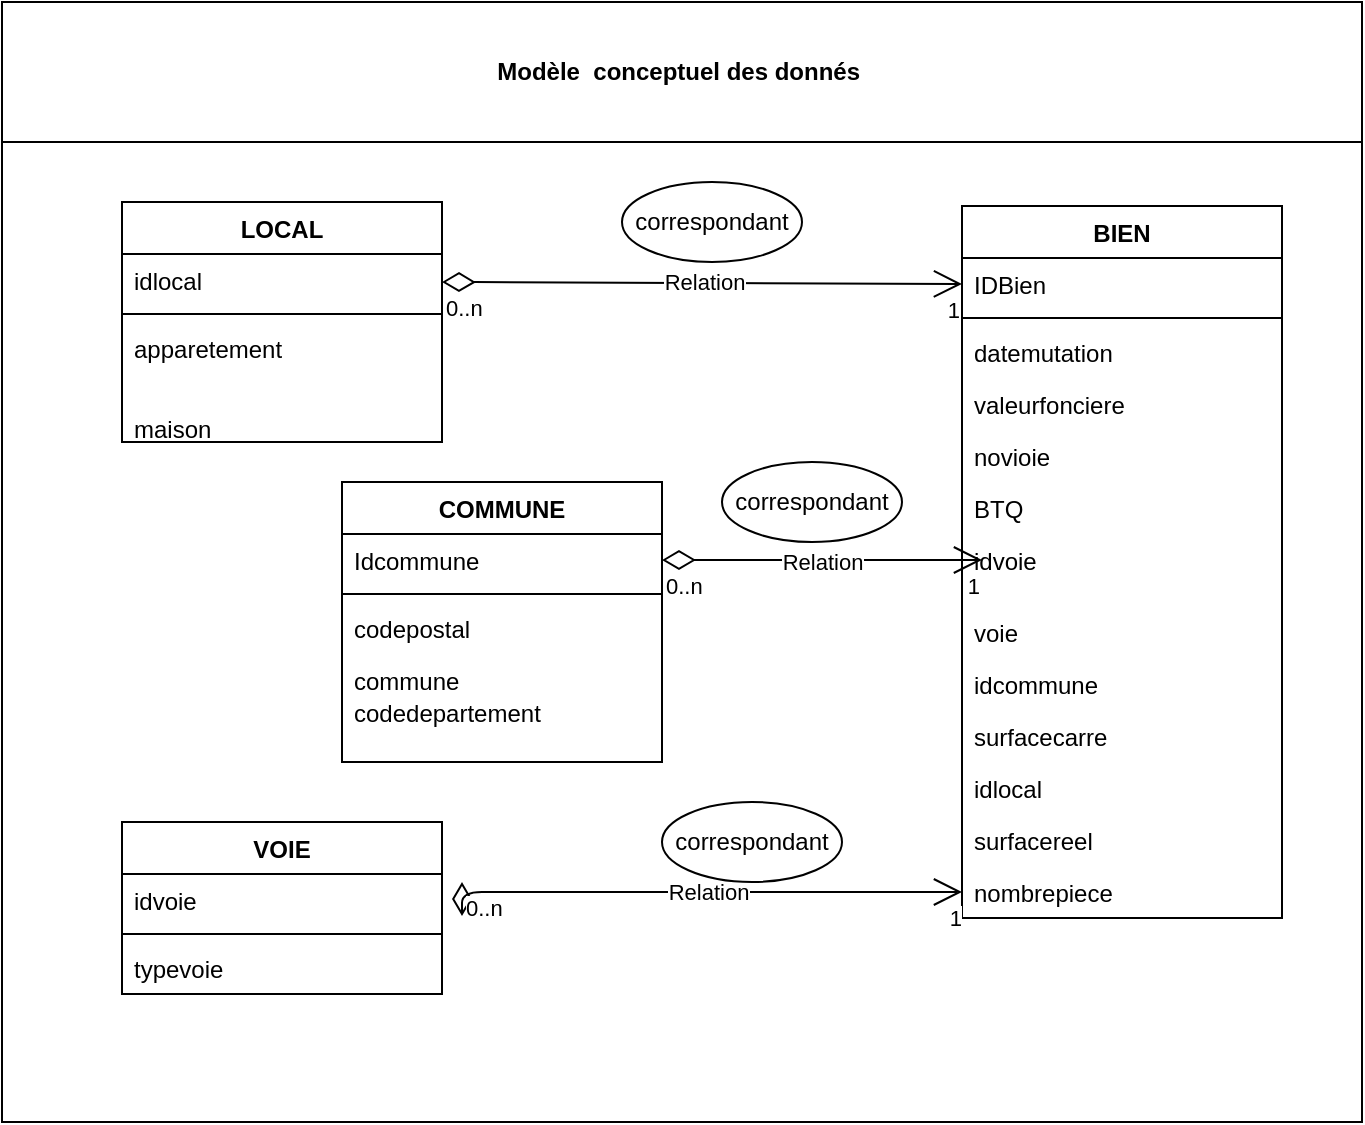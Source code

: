 <mxfile version="14.9.8" type="github">
  <diagram name="Page-1" id="e7e014a7-5840-1c2e-5031-d8a46d1fe8dd">
    <mxGraphModel dx="942" dy="642" grid="1" gridSize="10" guides="1" tooltips="1" connect="1" arrows="1" fold="1" page="1" pageScale="1" pageWidth="1169" pageHeight="826" background="none" math="0" shadow="0">
      <root>
        <mxCell id="0" />
        <mxCell id="1" parent="0" />
        <mxCell id="2" value="Modèle  conceptuel des donnés " style="swimlane;whiteSpace=wrap;startSize=70;" parent="1" vertex="1">
          <mxGeometry x="100" y="20" width="680" height="560" as="geometry" />
        </mxCell>
        <mxCell id="gdSDXcXID7zBWq0Uu1aG-43" value="BIEN" style="swimlane;fontStyle=1;align=center;verticalAlign=top;childLayout=stackLayout;horizontal=1;startSize=26;horizontalStack=0;resizeParent=1;resizeParentMax=0;resizeLast=0;collapsible=1;marginBottom=0;" vertex="1" parent="2">
          <mxGeometry x="480" y="102" width="160" height="356" as="geometry" />
        </mxCell>
        <mxCell id="gdSDXcXID7zBWq0Uu1aG-44" value="IDBien" style="text;strokeColor=none;fillColor=none;align=left;verticalAlign=top;spacingLeft=4;spacingRight=4;overflow=hidden;rotatable=0;points=[[0,0.5],[1,0.5]];portConstraint=eastwest;" vertex="1" parent="gdSDXcXID7zBWq0Uu1aG-43">
          <mxGeometry y="26" width="160" height="26" as="geometry" />
        </mxCell>
        <mxCell id="gdSDXcXID7zBWq0Uu1aG-45" value="" style="line;strokeWidth=1;fillColor=none;align=left;verticalAlign=middle;spacingTop=-1;spacingLeft=3;spacingRight=3;rotatable=0;labelPosition=right;points=[];portConstraint=eastwest;" vertex="1" parent="gdSDXcXID7zBWq0Uu1aG-43">
          <mxGeometry y="52" width="160" height="8" as="geometry" />
        </mxCell>
        <mxCell id="gdSDXcXID7zBWq0Uu1aG-59" value="datemutation" style="text;strokeColor=none;fillColor=none;align=left;verticalAlign=top;spacingLeft=4;spacingRight=4;overflow=hidden;rotatable=0;points=[[0,0.5],[1,0.5]];portConstraint=eastwest;" vertex="1" parent="gdSDXcXID7zBWq0Uu1aG-43">
          <mxGeometry y="60" width="160" height="26" as="geometry" />
        </mxCell>
        <mxCell id="gdSDXcXID7zBWq0Uu1aG-60" value="valeurfonciere" style="text;strokeColor=none;fillColor=none;align=left;verticalAlign=top;spacingLeft=4;spacingRight=4;overflow=hidden;rotatable=0;points=[[0,0.5],[1,0.5]];portConstraint=eastwest;" vertex="1" parent="gdSDXcXID7zBWq0Uu1aG-43">
          <mxGeometry y="86" width="160" height="26" as="geometry" />
        </mxCell>
        <mxCell id="gdSDXcXID7zBWq0Uu1aG-66" value="novioie" style="text;strokeColor=none;fillColor=none;align=left;verticalAlign=top;spacingLeft=4;spacingRight=4;overflow=hidden;rotatable=0;points=[[0,0.5],[1,0.5]];portConstraint=eastwest;" vertex="1" parent="gdSDXcXID7zBWq0Uu1aG-43">
          <mxGeometry y="112" width="160" height="26" as="geometry" />
        </mxCell>
        <mxCell id="gdSDXcXID7zBWq0Uu1aG-67" value="BTQ" style="text;strokeColor=none;fillColor=none;align=left;verticalAlign=top;spacingLeft=4;spacingRight=4;overflow=hidden;rotatable=0;points=[[0,0.5],[1,0.5]];portConstraint=eastwest;" vertex="1" parent="gdSDXcXID7zBWq0Uu1aG-43">
          <mxGeometry y="138" width="160" height="26" as="geometry" />
        </mxCell>
        <mxCell id="gdSDXcXID7zBWq0Uu1aG-46" value="idvoie" style="text;strokeColor=none;fillColor=none;align=left;verticalAlign=top;spacingLeft=4;spacingRight=4;overflow=hidden;rotatable=0;points=[[0,0.5],[1,0.5]];portConstraint=eastwest;" vertex="1" parent="gdSDXcXID7zBWq0Uu1aG-43">
          <mxGeometry y="164" width="160" height="36" as="geometry" />
        </mxCell>
        <mxCell id="gdSDXcXID7zBWq0Uu1aG-71" value="voie" style="text;strokeColor=none;fillColor=none;align=left;verticalAlign=top;spacingLeft=4;spacingRight=4;overflow=hidden;rotatable=0;points=[[0,0.5],[1,0.5]];portConstraint=eastwest;" vertex="1" parent="gdSDXcXID7zBWq0Uu1aG-43">
          <mxGeometry y="200" width="160" height="26" as="geometry" />
        </mxCell>
        <mxCell id="gdSDXcXID7zBWq0Uu1aG-72" value="idcommune" style="text;strokeColor=none;fillColor=none;align=left;verticalAlign=top;spacingLeft=4;spacingRight=4;overflow=hidden;rotatable=0;points=[[0,0.5],[1,0.5]];portConstraint=eastwest;" vertex="1" parent="gdSDXcXID7zBWq0Uu1aG-43">
          <mxGeometry y="226" width="160" height="26" as="geometry" />
        </mxCell>
        <mxCell id="gdSDXcXID7zBWq0Uu1aG-73" value="surfacecarre" style="text;strokeColor=none;fillColor=none;align=left;verticalAlign=top;spacingLeft=4;spacingRight=4;overflow=hidden;rotatable=0;points=[[0,0.5],[1,0.5]];portConstraint=eastwest;" vertex="1" parent="gdSDXcXID7zBWq0Uu1aG-43">
          <mxGeometry y="252" width="160" height="26" as="geometry" />
        </mxCell>
        <mxCell id="gdSDXcXID7zBWq0Uu1aG-74" value="idlocal" style="text;strokeColor=none;fillColor=none;align=left;verticalAlign=top;spacingLeft=4;spacingRight=4;overflow=hidden;rotatable=0;points=[[0,0.5],[1,0.5]];portConstraint=eastwest;" vertex="1" parent="gdSDXcXID7zBWq0Uu1aG-43">
          <mxGeometry y="278" width="160" height="26" as="geometry" />
        </mxCell>
        <mxCell id="gdSDXcXID7zBWq0Uu1aG-75" value="surfacereel" style="text;strokeColor=none;fillColor=none;align=left;verticalAlign=top;spacingLeft=4;spacingRight=4;overflow=hidden;rotatable=0;points=[[0,0.5],[1,0.5]];portConstraint=eastwest;" vertex="1" parent="gdSDXcXID7zBWq0Uu1aG-43">
          <mxGeometry y="304" width="160" height="26" as="geometry" />
        </mxCell>
        <mxCell id="gdSDXcXID7zBWq0Uu1aG-76" value="nombrepiece" style="text;strokeColor=none;fillColor=none;align=left;verticalAlign=top;spacingLeft=4;spacingRight=4;overflow=hidden;rotatable=0;points=[[0,0.5],[1,0.5]];portConstraint=eastwest;" vertex="1" parent="gdSDXcXID7zBWq0Uu1aG-43">
          <mxGeometry y="330" width="160" height="26" as="geometry" />
        </mxCell>
        <mxCell id="gdSDXcXID7zBWq0Uu1aG-47" value="LOCAL" style="swimlane;fontStyle=1;align=center;verticalAlign=top;childLayout=stackLayout;horizontal=1;startSize=26;horizontalStack=0;resizeParent=1;resizeParentMax=0;resizeLast=0;collapsible=1;marginBottom=0;" vertex="1" parent="2">
          <mxGeometry x="60" y="100" width="160" height="120" as="geometry" />
        </mxCell>
        <mxCell id="gdSDXcXID7zBWq0Uu1aG-48" value="idlocal" style="text;strokeColor=none;fillColor=none;align=left;verticalAlign=top;spacingLeft=4;spacingRight=4;overflow=hidden;rotatable=0;points=[[0,0.5],[1,0.5]];portConstraint=eastwest;" vertex="1" parent="gdSDXcXID7zBWq0Uu1aG-47">
          <mxGeometry y="26" width="160" height="26" as="geometry" />
        </mxCell>
        <mxCell id="gdSDXcXID7zBWq0Uu1aG-49" value="" style="line;strokeWidth=1;fillColor=none;align=left;verticalAlign=middle;spacingTop=-1;spacingLeft=3;spacingRight=3;rotatable=0;labelPosition=right;points=[];portConstraint=eastwest;" vertex="1" parent="gdSDXcXID7zBWq0Uu1aG-47">
          <mxGeometry y="52" width="160" height="8" as="geometry" />
        </mxCell>
        <mxCell id="gdSDXcXID7zBWq0Uu1aG-50" value="apparetement" style="text;strokeColor=none;fillColor=none;align=left;verticalAlign=top;spacingLeft=4;spacingRight=4;overflow=hidden;rotatable=0;points=[[0,0.5],[1,0.5]];portConstraint=eastwest;" vertex="1" parent="gdSDXcXID7zBWq0Uu1aG-47">
          <mxGeometry y="60" width="160" height="60" as="geometry" />
        </mxCell>
        <mxCell id="gdSDXcXID7zBWq0Uu1aG-51" value="COMMUNE" style="swimlane;fontStyle=1;align=center;verticalAlign=top;childLayout=stackLayout;horizontal=1;startSize=26;horizontalStack=0;resizeParent=1;resizeParentMax=0;resizeLast=0;collapsible=1;marginBottom=0;" vertex="1" parent="2">
          <mxGeometry x="170" y="240" width="160" height="140" as="geometry" />
        </mxCell>
        <mxCell id="gdSDXcXID7zBWq0Uu1aG-52" value="Idcommune " style="text;strokeColor=none;fillColor=none;align=left;verticalAlign=top;spacingLeft=4;spacingRight=4;overflow=hidden;rotatable=0;points=[[0,0.5],[1,0.5]];portConstraint=eastwest;" vertex="1" parent="gdSDXcXID7zBWq0Uu1aG-51">
          <mxGeometry y="26" width="160" height="26" as="geometry" />
        </mxCell>
        <mxCell id="gdSDXcXID7zBWq0Uu1aG-53" value="" style="line;strokeWidth=1;fillColor=none;align=left;verticalAlign=middle;spacingTop=-1;spacingLeft=3;spacingRight=3;rotatable=0;labelPosition=right;points=[];portConstraint=eastwest;" vertex="1" parent="gdSDXcXID7zBWq0Uu1aG-51">
          <mxGeometry y="52" width="160" height="8" as="geometry" />
        </mxCell>
        <mxCell id="gdSDXcXID7zBWq0Uu1aG-54" value="codepostal" style="text;strokeColor=none;fillColor=none;align=left;verticalAlign=top;spacingLeft=4;spacingRight=4;overflow=hidden;rotatable=0;points=[[0,0.5],[1,0.5]];portConstraint=eastwest;" vertex="1" parent="gdSDXcXID7zBWq0Uu1aG-51">
          <mxGeometry y="60" width="160" height="26" as="geometry" />
        </mxCell>
        <mxCell id="gdSDXcXID7zBWq0Uu1aG-62" value="commune" style="text;strokeColor=none;fillColor=none;align=left;verticalAlign=top;spacingLeft=4;spacingRight=4;overflow=hidden;rotatable=0;points=[[0,0.5],[1,0.5]];portConstraint=eastwest;" vertex="1" parent="gdSDXcXID7zBWq0Uu1aG-51">
          <mxGeometry y="86" width="160" height="54" as="geometry" />
        </mxCell>
        <mxCell id="gdSDXcXID7zBWq0Uu1aG-55" value="VOIE" style="swimlane;fontStyle=1;align=center;verticalAlign=top;childLayout=stackLayout;horizontal=1;startSize=26;horizontalStack=0;resizeParent=1;resizeParentMax=0;resizeLast=0;collapsible=1;marginBottom=0;" vertex="1" parent="2">
          <mxGeometry x="60" y="410" width="160" height="86" as="geometry" />
        </mxCell>
        <mxCell id="gdSDXcXID7zBWq0Uu1aG-56" value="idvoie" style="text;strokeColor=none;fillColor=none;align=left;verticalAlign=top;spacingLeft=4;spacingRight=4;overflow=hidden;rotatable=0;points=[[0,0.5],[1,0.5]];portConstraint=eastwest;" vertex="1" parent="gdSDXcXID7zBWq0Uu1aG-55">
          <mxGeometry y="26" width="160" height="26" as="geometry" />
        </mxCell>
        <mxCell id="gdSDXcXID7zBWq0Uu1aG-57" value="" style="line;strokeWidth=1;fillColor=none;align=left;verticalAlign=middle;spacingTop=-1;spacingLeft=3;spacingRight=3;rotatable=0;labelPosition=right;points=[];portConstraint=eastwest;" vertex="1" parent="gdSDXcXID7zBWq0Uu1aG-55">
          <mxGeometry y="52" width="160" height="8" as="geometry" />
        </mxCell>
        <mxCell id="gdSDXcXID7zBWq0Uu1aG-58" value="typevoie" style="text;strokeColor=none;fillColor=none;align=left;verticalAlign=top;spacingLeft=4;spacingRight=4;overflow=hidden;rotatable=0;points=[[0,0.5],[1,0.5]];portConstraint=eastwest;" vertex="1" parent="gdSDXcXID7zBWq0Uu1aG-55">
          <mxGeometry y="60" width="160" height="26" as="geometry" />
        </mxCell>
        <mxCell id="gdSDXcXID7zBWq0Uu1aG-63" value="codedepartement" style="text;strokeColor=none;fillColor=none;align=left;verticalAlign=top;spacingLeft=4;spacingRight=4;overflow=hidden;rotatable=0;points=[[0,0.5],[1,0.5]];portConstraint=eastwest;" vertex="1" parent="2">
          <mxGeometry x="170" y="342" width="160" height="26" as="geometry" />
        </mxCell>
        <mxCell id="gdSDXcXID7zBWq0Uu1aG-65" value="maison " style="text;strokeColor=none;fillColor=none;align=left;verticalAlign=top;spacingLeft=4;spacingRight=4;overflow=hidden;rotatable=0;points=[[0,0.5],[1,0.5]];portConstraint=eastwest;" vertex="1" parent="2">
          <mxGeometry x="60" y="200" width="160" height="26" as="geometry" />
        </mxCell>
        <mxCell id="gdSDXcXID7zBWq0Uu1aG-80" value="correspondant" style="ellipse;whiteSpace=wrap;html=1;" vertex="1" parent="2">
          <mxGeometry x="310" y="90" width="90" height="40" as="geometry" />
        </mxCell>
        <mxCell id="gdSDXcXID7zBWq0Uu1aG-81" value="correspondant" style="ellipse;whiteSpace=wrap;html=1;" vertex="1" parent="2">
          <mxGeometry x="360" y="230" width="90" height="40" as="geometry" />
        </mxCell>
        <mxCell id="gdSDXcXID7zBWq0Uu1aG-88" value="Relation" style="endArrow=open;html=1;endSize=12;startArrow=diamondThin;startSize=14;startFill=0;edgeStyle=orthogonalEdgeStyle;entryX=0;entryY=0.5;entryDx=0;entryDy=0;" edge="1" parent="2" target="gdSDXcXID7zBWq0Uu1aG-76">
          <mxGeometry relative="1" as="geometry">
            <mxPoint x="230" y="440" as="sourcePoint" />
            <mxPoint x="420" y="440" as="targetPoint" />
            <Array as="points">
              <mxPoint x="230" y="445" />
            </Array>
          </mxGeometry>
        </mxCell>
        <mxCell id="gdSDXcXID7zBWq0Uu1aG-89" value="0..n" style="edgeLabel;resizable=0;html=1;align=left;verticalAlign=top;" connectable="0" vertex="1" parent="gdSDXcXID7zBWq0Uu1aG-88">
          <mxGeometry x="-1" relative="1" as="geometry" />
        </mxCell>
        <mxCell id="gdSDXcXID7zBWq0Uu1aG-90" value="1" style="edgeLabel;resizable=0;html=1;align=right;verticalAlign=top;" connectable="0" vertex="1" parent="gdSDXcXID7zBWq0Uu1aG-88">
          <mxGeometry x="1" relative="1" as="geometry" />
        </mxCell>
        <mxCell id="gdSDXcXID7zBWq0Uu1aG-91" value="correspondant" style="ellipse;whiteSpace=wrap;html=1;" vertex="1" parent="2">
          <mxGeometry x="330" y="400" width="90" height="40" as="geometry" />
        </mxCell>
        <mxCell id="gdSDXcXID7zBWq0Uu1aG-82" value="Relation" style="endArrow=open;html=1;endSize=12;startArrow=diamondThin;startSize=14;startFill=0;edgeStyle=orthogonalEdgeStyle;entryX=0;entryY=0.5;entryDx=0;entryDy=0;" edge="1" parent="1" target="gdSDXcXID7zBWq0Uu1aG-44">
          <mxGeometry relative="1" as="geometry">
            <mxPoint x="320" y="160" as="sourcePoint" />
            <mxPoint x="480" y="160" as="targetPoint" />
          </mxGeometry>
        </mxCell>
        <mxCell id="gdSDXcXID7zBWq0Uu1aG-83" value="0..n" style="edgeLabel;resizable=0;html=1;align=left;verticalAlign=top;" connectable="0" vertex="1" parent="gdSDXcXID7zBWq0Uu1aG-82">
          <mxGeometry x="-1" relative="1" as="geometry" />
        </mxCell>
        <mxCell id="gdSDXcXID7zBWq0Uu1aG-84" value="1" style="edgeLabel;resizable=0;html=1;align=right;verticalAlign=top;" connectable="0" vertex="1" parent="gdSDXcXID7zBWq0Uu1aG-82">
          <mxGeometry x="1" relative="1" as="geometry" />
        </mxCell>
        <mxCell id="gdSDXcXID7zBWq0Uu1aG-85" value="Relation" style="endArrow=open;html=1;endSize=12;startArrow=diamondThin;startSize=14;startFill=0;edgeStyle=orthogonalEdgeStyle;" edge="1" parent="1" source="gdSDXcXID7zBWq0Uu1aG-52">
          <mxGeometry relative="1" as="geometry">
            <mxPoint x="430" y="299" as="sourcePoint" />
            <mxPoint x="590" y="299" as="targetPoint" />
          </mxGeometry>
        </mxCell>
        <mxCell id="gdSDXcXID7zBWq0Uu1aG-86" value="0..n" style="edgeLabel;resizable=0;html=1;align=left;verticalAlign=top;" connectable="0" vertex="1" parent="gdSDXcXID7zBWq0Uu1aG-85">
          <mxGeometry x="-1" relative="1" as="geometry" />
        </mxCell>
        <mxCell id="gdSDXcXID7zBWq0Uu1aG-87" value="1" style="edgeLabel;resizable=0;html=1;align=right;verticalAlign=top;" connectable="0" vertex="1" parent="gdSDXcXID7zBWq0Uu1aG-85">
          <mxGeometry x="1" relative="1" as="geometry" />
        </mxCell>
      </root>
    </mxGraphModel>
  </diagram>
</mxfile>
